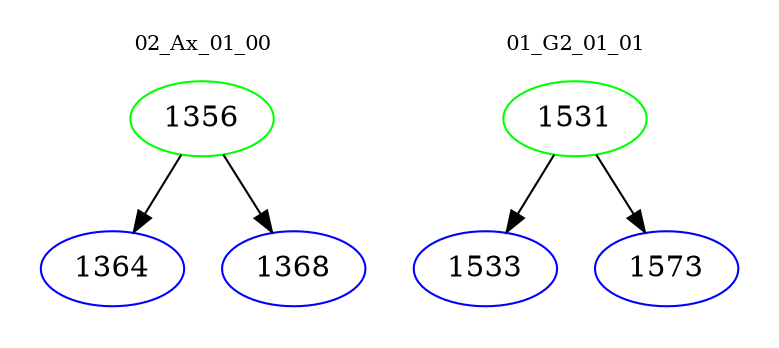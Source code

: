 digraph{
subgraph cluster_0 {
color = white
label = "02_Ax_01_00";
fontsize=10;
T0_1356 [label="1356", color="green"]
T0_1356 -> T0_1364 [color="black"]
T0_1364 [label="1364", color="blue"]
T0_1356 -> T0_1368 [color="black"]
T0_1368 [label="1368", color="blue"]
}
subgraph cluster_1 {
color = white
label = "01_G2_01_01";
fontsize=10;
T1_1531 [label="1531", color="green"]
T1_1531 -> T1_1533 [color="black"]
T1_1533 [label="1533", color="blue"]
T1_1531 -> T1_1573 [color="black"]
T1_1573 [label="1573", color="blue"]
}
}
